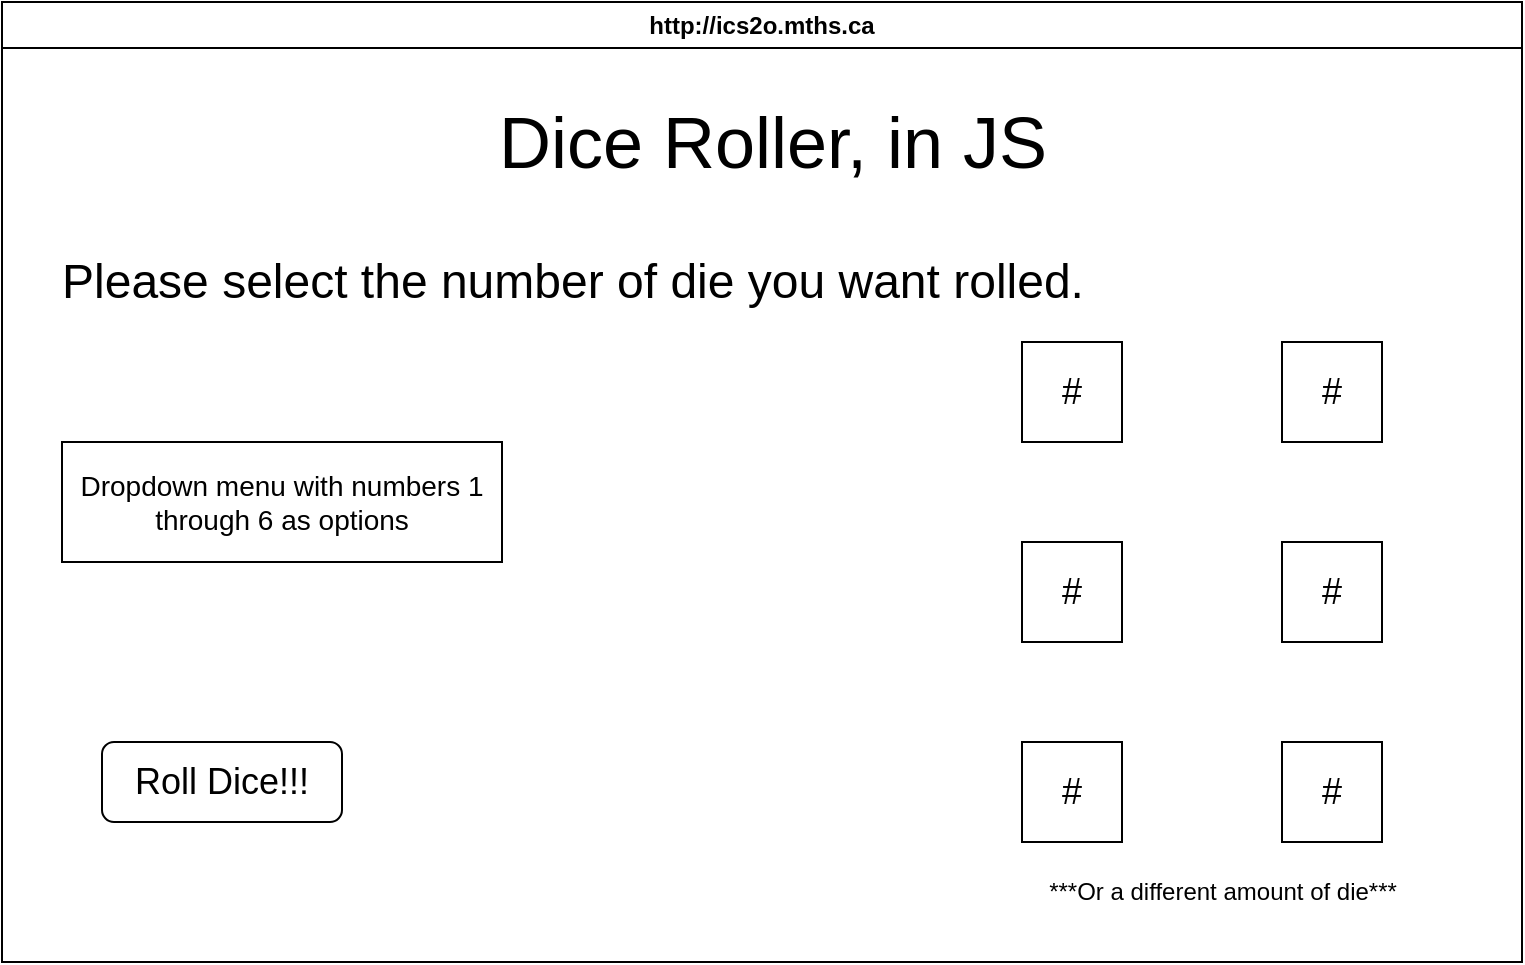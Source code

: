 <mxfile>
    <diagram id="HIP3nbAZw_EuaXWnEj3U" name="Page-1">
        <mxGraphModel dx="1152" dy="561" grid="1" gridSize="10" guides="1" tooltips="1" connect="1" arrows="1" fold="1" page="1" pageScale="1" pageWidth="850" pageHeight="1100" math="0" shadow="0">
            <root>
                <mxCell id="0"/>
                <mxCell id="1" parent="0"/>
                <mxCell id="7" value="http://ics2o.mths.ca" style="swimlane;whiteSpace=wrap;html=1;" parent="1" vertex="1">
                    <mxGeometry x="40" y="40" width="760" height="480" as="geometry"/>
                </mxCell>
                <mxCell id="8" value="&lt;font style=&quot;font-size: 36px;&quot;&gt;Dice Roller, in JS&lt;/font&gt;" style="text;html=1;align=center;verticalAlign=middle;resizable=0;points=[];autosize=1;strokeColor=none;fillColor=none;" vertex="1" parent="7">
                    <mxGeometry x="235" y="40" width="300" height="60" as="geometry"/>
                </mxCell>
                <mxCell id="9" value="&lt;font style=&quot;font-size: 24px;&quot;&gt;Please select the number of die you want rolled.&lt;/font&gt;" style="text;html=1;align=center;verticalAlign=middle;resizable=0;points=[];autosize=1;strokeColor=none;fillColor=none;" vertex="1" parent="7">
                    <mxGeometry x="20" y="120" width="530" height="40" as="geometry"/>
                </mxCell>
                <mxCell id="12" value="&lt;font style=&quot;font-size: 14px;&quot;&gt;Dropdown menu with numbers 1 through 6 as options&lt;/font&gt;" style="whiteSpace=wrap;html=1;" vertex="1" parent="7">
                    <mxGeometry x="30" y="220" width="220" height="60" as="geometry"/>
                </mxCell>
                <mxCell id="13" value="&lt;font style=&quot;font-size: 18px;&quot;&gt;#&lt;/font&gt;" style="whiteSpace=wrap;html=1;" vertex="1" parent="7">
                    <mxGeometry x="510" y="270" width="50" height="50" as="geometry"/>
                </mxCell>
                <mxCell id="14" value="&lt;font style=&quot;font-size: 18px;&quot;&gt;#&lt;/font&gt;" style="whiteSpace=wrap;html=1;" vertex="1" parent="7">
                    <mxGeometry x="640" y="170" width="50" height="50" as="geometry"/>
                </mxCell>
                <mxCell id="15" value="&lt;font style=&quot;font-size: 18px;&quot;&gt;#&lt;/font&gt;" style="whiteSpace=wrap;html=1;" vertex="1" parent="7">
                    <mxGeometry x="510" y="170" width="50" height="50" as="geometry"/>
                </mxCell>
                <mxCell id="16" value="&lt;font style=&quot;font-size: 18px;&quot;&gt;#&lt;/font&gt;" style="whiteSpace=wrap;html=1;" vertex="1" parent="7">
                    <mxGeometry x="640" y="270" width="50" height="50" as="geometry"/>
                </mxCell>
                <mxCell id="17" value="&lt;font style=&quot;font-size: 18px;&quot;&gt;#&lt;/font&gt;" style="whiteSpace=wrap;html=1;" vertex="1" parent="7">
                    <mxGeometry x="640" y="370" width="50" height="50" as="geometry"/>
                </mxCell>
                <mxCell id="18" value="&lt;font style=&quot;font-size: 18px;&quot;&gt;#&lt;/font&gt;" style="whiteSpace=wrap;html=1;" vertex="1" parent="7">
                    <mxGeometry x="510" y="370" width="50" height="50" as="geometry"/>
                </mxCell>
                <mxCell id="19" value="&lt;font style=&quot;font-size: 18px;&quot;&gt;Roll Dice!!!&lt;/font&gt;" style="rounded=1;whiteSpace=wrap;html=1;" vertex="1" parent="7">
                    <mxGeometry x="50" y="370" width="120" height="40" as="geometry"/>
                </mxCell>
                <mxCell id="20" value="***Or a different amount of die***" style="text;html=1;align=center;verticalAlign=middle;resizable=0;points=[];autosize=1;strokeColor=none;fillColor=none;" vertex="1" parent="7">
                    <mxGeometry x="510" y="430" width="200" height="30" as="geometry"/>
                </mxCell>
            </root>
        </mxGraphModel>
    </diagram>
</mxfile>
